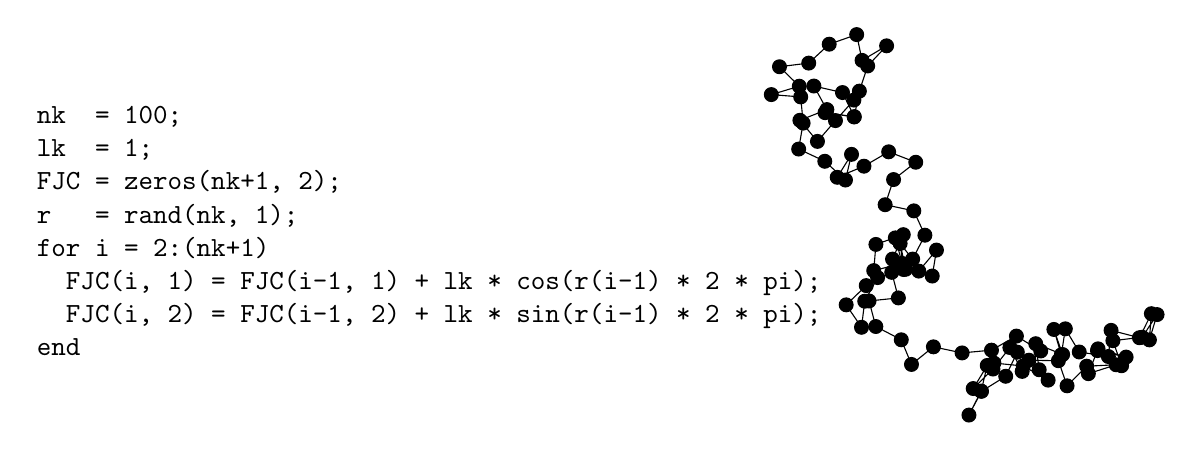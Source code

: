 %!TEX root=testfigum.tex

\begin{tikzpicture}

%\draw[help lines] (0,0)grid(14cm,8cm);

% \node[right,align=left] at (0.5,3)
% {\texttt{nk=100;}\\
% \texttt{lk=1;}\\
% \texttt{FJC=zeros(nk+1,2);}\\
% \texttt{r=rand(nk,1);}\\
% \texttt{for i=2:(nk+1)}\\
% \texttt{    FJC(i,1)=FJC(i-1,1)+lk*cos(r(i-1)*2*pi);}\\
% \texttt{    FJC(i,2)=FJC(i-1,2)+lk*sin(r(i-1)*2*pi);}\\
% \texttt{end}};

\node[right,align=left] at (-1,3)
{\texttt{nk~~=~100;}\\
\texttt{lk~~=~1;}\\
\texttt{FJC~=~zeros(nk+1,~2);}\\
\texttt{r~~~=~rand(nk,~1);}\\
\texttt{for~i~=~2:(nk+1)}\\
\texttt{~~FJC(i,~1)~=~FJC(i-1,~1)~+~lk~*~cos(r(i-1)~*~2~*~pi);}\\
\texttt{~~FJC(i,~2)~=~FJC(i-1,~2)~+~lk~*~sin(r(i-1)~*~2~*~pi);}\\
\texttt{end}};


\begin{axis}[%
width=6cm,
height=6cm,
scale only axis,
xmin=-4,
xmax=12,
ymin=-14,
ymax=4,
at={(8cm,0cm)},
anchor=south west,
hide axis
]
\addplot [
color=black,
solid,
mark size=2.5pt,
mark=*,
mark options={solid,fill=black},
forget plot
]
table[row sep=crcr]{
0 0\\
-0.624 -0.782\\
-1.234 -1.574\\
-1.828 -0.77\\
-0.915 -0.363\\
-1.355 0.535\\
-0.386 0.286\\
0.012 -0.631\\
-0.977 -0.48\\
0.01 -0.644\\
0.186 0.34\\
0.467 1.3\\
1.108 2.067\\
0.277 1.512\\
0.095 2.495\\
-0.836 2.129\\
-1.529 1.409\\
-2.52 1.27\\
-1.849 0.528\\
-2.797 0.209\\
-1.801 0.12\\
-1.719 -0.877\\
-1.87 -1.866\\
-0.985 -2.332\\
-0.285 -3.046\\
-0.08 -2.068\\
-0.565 -2.942\\
0.341 -2.519\\
1.178 -1.971\\
2.095 -2.369\\
1.344 -3.028\\
1.058 -3.987\\
2.03 -4.221\\
2.405 -5.148\\
1.991 -6.058\\
1.403 -5.25\\
1.634 -6.223\\
0.672 -6.497\\
0.746 -5.5\\
1.673 -5.127\\
1.309 -6.058\\
2.198 -6.516\\
2.797 -5.715\\
2.653 -6.704\\
1.684 -6.456\\
1.566 -5.463\\
1.752 -6.446\\
0.803 -6.763\\
0.367 -7.663\\
0.258 -8.657\\
-0.261 -7.802\\
0.418 -7.068\\
1.281 -6.564\\
1.507 -7.538\\
0.513 -7.653\\
0.743 -8.627\\
1.605 -9.133\\
1.95 -10.072\\
2.693 -9.402\\
3.665 -9.633\\
4.66 -9.528\\
5.504 -8.992\\
6.328 -9.56\\
5.699 -10.337\\
5.283 -9.428\\
4.71 -10.248\\
4.041 -10.991\\
4.517 -10.111\\
4.309 -11.089\\
3.897 -12.001\\
4.322 -11.096\\
5.142 -10.523\\
5.535 -9.604\\
6.275 -10.275\\
6.158 -9.282\\
7.069 -9.694\\
6.773 -8.739\\
7.024 -9.707\\
7.161 -8.716\\
7.632 -9.598\\
8.618 -9.77\\
8.71 -8.774\\
9.67 -9.054\\
10.075 -8.139\\
10.008 -9.137\\
10.268 -8.172\\
9.763 -9.035\\
8.772 -9.167\\
9.066 -10.122\\
8.25 -9.545\\
9.219 -9.792\\
8.269 -9.478\\
7.941 -10.423\\
8.882 -10.085\\
7.884 -10.139\\
7.22 -10.887\\
6.926 -9.931\\
5.927 -9.911\\
6.578 -10.67\\
5.735 -10.131\\
4.741 -10.019\\
};
\end{axis}

\end{tikzpicture}